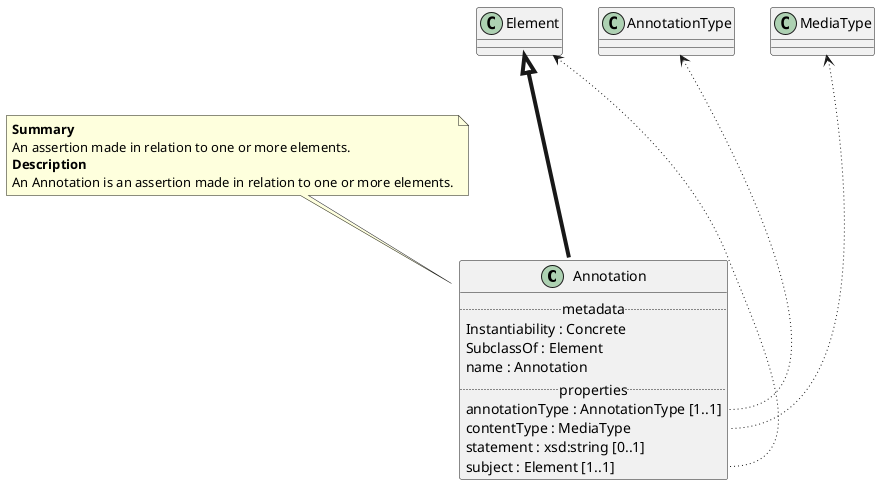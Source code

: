 @startuml
class Annotation {
.. metadata ..
    Instantiability : Concrete
    SubclassOf : Element
    name : Annotation
.. properties ..
    annotationType : AnnotationType [1..1]
    contentType : MediaType 
    statement : xsd:string [0..1]
    subject : Element [1..1]
}
note top of Annotation
<b>Summary</b>
An assertion made in relation to one or more elements.
<b>Description</b>
An Annotation is an assertion made in relation to one or more elements.
end note
"Element" <|-[thickness=4]- "Annotation"
"AnnotationType" <-[dotted]-- "Annotation::annotationType"
"MediaType" <-[dotted]-- "Annotation::contentType"
"Element" <-[dotted]-- "Annotation::subject"
@enduml
